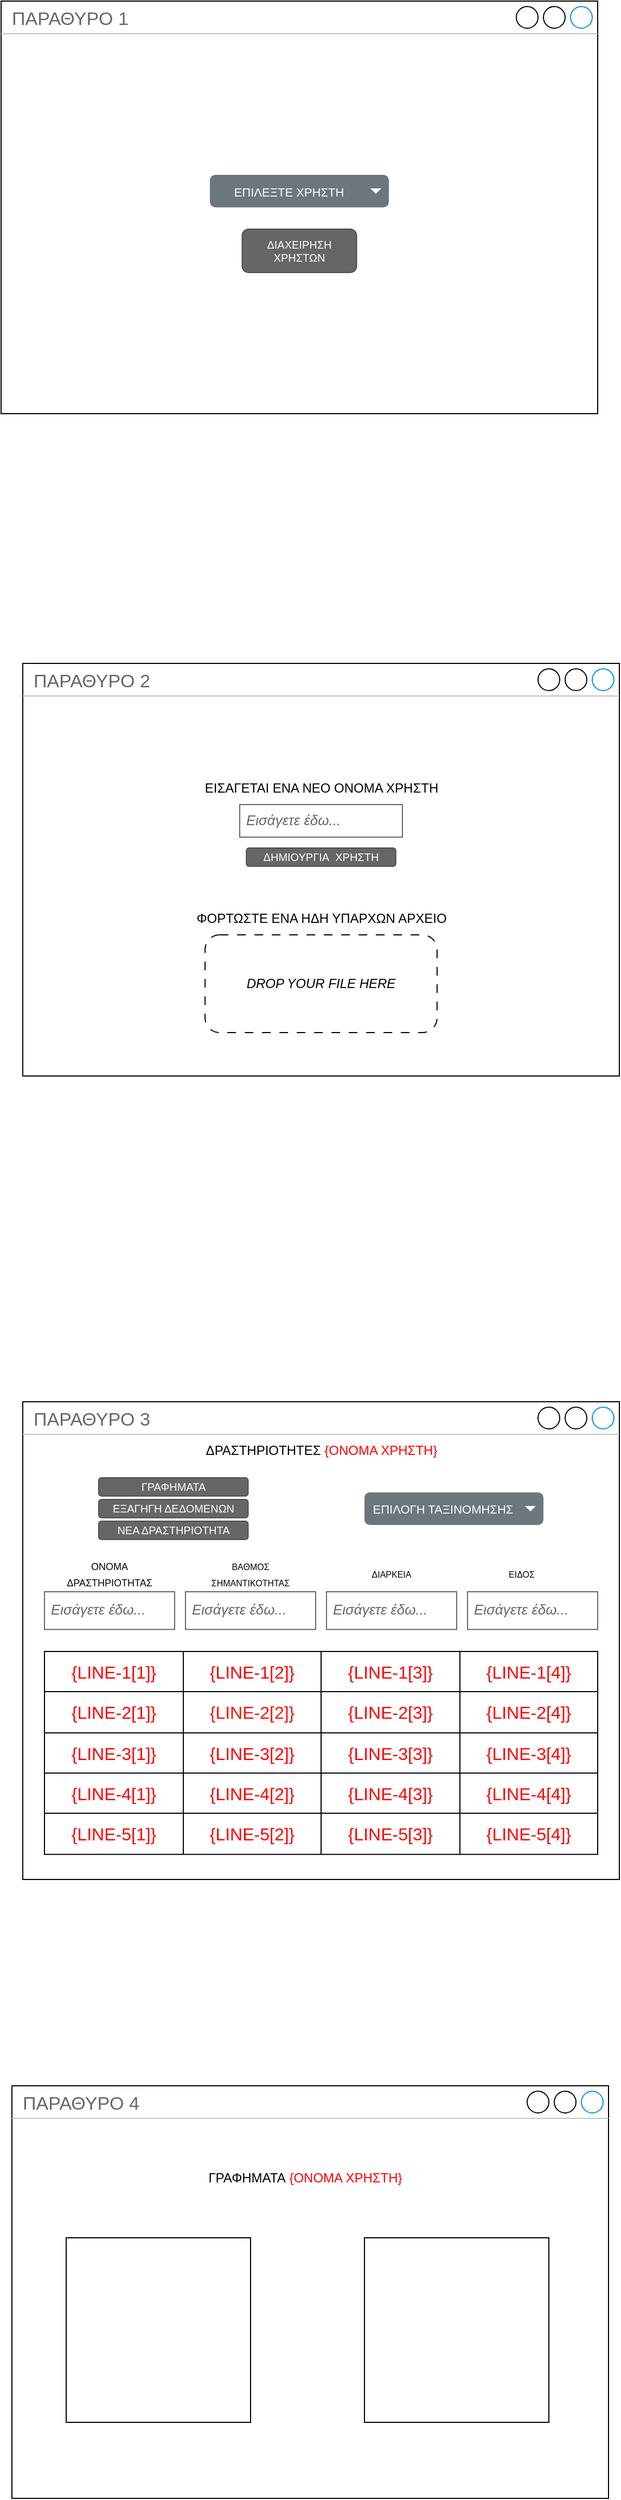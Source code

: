 <mxfile version="24.7.5">
  <diagram name="Page-1" id="EmNGIrZxWridmKG07m5n">
    <mxGraphModel dx="1434" dy="844" grid="1" gridSize="10" guides="1" tooltips="1" connect="1" arrows="1" fold="1" page="1" pageScale="1" pageWidth="850" pageHeight="1100" math="0" shadow="0">
      <root>
        <mxCell id="0" />
        <mxCell id="1" parent="0" />
        <mxCell id="9J69JPXahBDmnuKBIGHt-2" value="ΠΑΡΑΘΥΡΟ 1" style="strokeWidth=1;shadow=0;dashed=0;align=center;html=1;shape=mxgraph.mockup.containers.window;align=left;verticalAlign=top;spacingLeft=8;strokeColor2=#008cff;strokeColor3=#c4c4c4;fontColor=#666666;mainText=;fontSize=17;labelBackgroundColor=none;whiteSpace=wrap;container=1;" parent="1" vertex="1">
          <mxGeometry x="90" y="700" width="550" height="380" as="geometry" />
        </mxCell>
        <mxCell id="9J69JPXahBDmnuKBIGHt-5" value="&lt;font style=&quot;font-size: 11px;&quot;&gt;ΕΠΙΛΕΞΤΕ ΧΡΗΣΤΗ&lt;/font&gt;" style="html=1;shadow=0;dashed=0;shape=mxgraph.bootstrap.rrect;rSize=5;strokeColor=none;strokeWidth=1;fillColor=#6C767D;fontColor=#ffffff;whiteSpace=wrap;align=center;verticalAlign=middle;fontStyle=0;fontSize=14;spacingRight=20;" parent="9J69JPXahBDmnuKBIGHt-2" vertex="1">
          <mxGeometry x="192.5" y="160" width="165" height="30" as="geometry" />
        </mxCell>
        <mxCell id="9J69JPXahBDmnuKBIGHt-6" value="" style="shape=triangle;direction=south;fillColor=#ffffff;strokeColor=none;perimeter=none;" parent="9J69JPXahBDmnuKBIGHt-5" vertex="1">
          <mxGeometry x="1" y="0.5" width="10" height="5" relative="1" as="geometry">
            <mxPoint x="-17" y="-2.5" as="offset" />
          </mxGeometry>
        </mxCell>
        <mxCell id="9J69JPXahBDmnuKBIGHt-8" value="ΔΙΑΧΕΙΡΗΣΗ ΧΡΗΣΤΩΝ" style="rounded=1;html=1;shadow=0;dashed=0;whiteSpace=wrap;fontSize=10;fillColor=#666666;align=center;strokeColor=#4D4D4D;fontColor=#ffffff;" parent="9J69JPXahBDmnuKBIGHt-2" vertex="1">
          <mxGeometry x="222.25" y="210" width="105.5" height="40" as="geometry" />
        </mxCell>
        <mxCell id="9J69JPXahBDmnuKBIGHt-9" value="ΠΑΡΑΘΥΡΟ 2" style="strokeWidth=1;shadow=0;dashed=0;align=center;html=1;shape=mxgraph.mockup.containers.window;align=left;verticalAlign=top;spacingLeft=8;strokeColor2=#008cff;strokeColor3=#c4c4c4;fontColor=#666666;mainText=;fontSize=17;labelBackgroundColor=none;whiteSpace=wrap;container=1;" parent="1" vertex="1">
          <mxGeometry x="110" y="1310" width="550" height="380" as="geometry" />
        </mxCell>
        <mxCell id="9J69JPXahBDmnuKBIGHt-15" value="ΔΗΜΙΟΥΡΓΙΑ&amp;nbsp; ΧΡΗΣΤΗ" style="rounded=1;html=1;shadow=0;dashed=0;whiteSpace=wrap;fontSize=10;fillColor=#666666;align=center;strokeColor=#4D4D4D;fontColor=#ffffff;" parent="9J69JPXahBDmnuKBIGHt-9" vertex="1">
          <mxGeometry x="206.13" y="170" width="137.75" height="16.88" as="geometry" />
        </mxCell>
        <mxCell id="9J69JPXahBDmnuKBIGHt-16" value="&lt;i&gt;&lt;font style=&quot;font-size: 13px;&quot;&gt;Εισάγετε έδω...&lt;/font&gt;&lt;/i&gt;" style="strokeWidth=1;shadow=0;dashed=0;align=center;html=1;shape=mxgraph.mockup.text.textBox;fontColor=#666666;align=left;fontSize=17;spacingLeft=4;spacingTop=-3;whiteSpace=wrap;strokeColor=#666666;mainText=" parent="9J69JPXahBDmnuKBIGHt-9" vertex="1">
          <mxGeometry x="200" y="130" width="150" height="30" as="geometry" />
        </mxCell>
        <mxCell id="9J69JPXahBDmnuKBIGHt-17" value="ΕΙΣΑΓΕΤΑΙ ΕΝΑ ΝΕΟ ΟΝΟΜΑ ΧΡΗΣΤΗ" style="text;html=1;align=center;verticalAlign=middle;resizable=0;points=[];autosize=1;strokeColor=none;fillColor=none;" parent="9J69JPXahBDmnuKBIGHt-9" vertex="1">
          <mxGeometry x="155" y="100" width="240" height="30" as="geometry" />
        </mxCell>
        <mxCell id="9J69JPXahBDmnuKBIGHt-79" value="&lt;i&gt;DROP YOUR FILE HERE&lt;/i&gt;" style="rounded=1;whiteSpace=wrap;html=1;dashed=1;dashPattern=8 8;" parent="9J69JPXahBDmnuKBIGHt-9" vertex="1">
          <mxGeometry x="168.07" y="250" width="213.87" height="90" as="geometry" />
        </mxCell>
        <mxCell id="9J69JPXahBDmnuKBIGHt-81" value="ΦΟΡΤΩΣΤΕ ΕΝΑ ΗΔΗ ΥΠΑΡΧΩΝ ΑΡΧΕΙΟ" style="text;html=1;align=center;verticalAlign=middle;resizable=0;points=[];autosize=1;strokeColor=none;fillColor=none;" parent="9J69JPXahBDmnuKBIGHt-9" vertex="1">
          <mxGeometry x="150" y="220" width="250" height="30" as="geometry" />
        </mxCell>
        <mxCell id="9J69JPXahBDmnuKBIGHt-19" value="ΠΑΡΑΘΥΡΟ 3" style="strokeWidth=1;shadow=0;dashed=0;align=center;html=1;shape=mxgraph.mockup.containers.window;align=left;verticalAlign=top;spacingLeft=8;strokeColor2=#008cff;strokeColor3=#c4c4c4;fontColor=#666666;mainText=;fontSize=17;labelBackgroundColor=none;whiteSpace=wrap;container=1;" parent="1" vertex="1">
          <mxGeometry x="110" y="1990" width="550" height="440" as="geometry" />
        </mxCell>
        <mxCell id="9J69JPXahBDmnuKBIGHt-21" value="&lt;i&gt;&lt;font style=&quot;font-size: 13px;&quot;&gt;Εισάγετε έδω...&lt;/font&gt;&lt;/i&gt;" style="strokeWidth=1;shadow=0;dashed=0;align=center;html=1;shape=mxgraph.mockup.text.textBox;fontColor=#666666;align=left;fontSize=17;spacingLeft=4;spacingTop=-3;whiteSpace=wrap;strokeColor=#666666;mainText=" parent="9J69JPXahBDmnuKBIGHt-19" vertex="1">
          <mxGeometry x="20" y="174.997" width="120" height="34.737" as="geometry" />
        </mxCell>
        <mxCell id="9J69JPXahBDmnuKBIGHt-22" value="ΔΡΑΣΤΗΡΙΟΤΗΤΕΣ&amp;nbsp;&lt;span style=&quot;color: rgb(255, 0, 0);&quot;&gt;{ΟΝΟΜΑ ΧΡΗΣΤΗ}&lt;/span&gt;" style="text;html=1;align=center;verticalAlign=middle;resizable=0;points=[];autosize=1;strokeColor=none;fillColor=none;" parent="9J69JPXahBDmnuKBIGHt-19" vertex="1">
          <mxGeometry x="155" y="29.996" width="240" height="30" as="geometry" />
        </mxCell>
        <mxCell id="9J69JPXahBDmnuKBIGHt-25" value="&lt;i&gt;&lt;font style=&quot;font-size: 13px;&quot;&gt;Εισάγετε έδω...&lt;/font&gt;&lt;/i&gt;" style="strokeWidth=1;shadow=0;dashed=0;align=center;html=1;shape=mxgraph.mockup.text.textBox;fontColor=#666666;align=left;fontSize=17;spacingLeft=4;spacingTop=-3;whiteSpace=wrap;strokeColor=#666666;mainText=" parent="9J69JPXahBDmnuKBIGHt-19" vertex="1">
          <mxGeometry x="150" y="174.997" width="120" height="34.737" as="geometry" />
        </mxCell>
        <mxCell id="9J69JPXahBDmnuKBIGHt-26" value="&lt;i&gt;&lt;font style=&quot;font-size: 13px;&quot;&gt;Εισάγετε έδω...&lt;/font&gt;&lt;/i&gt;" style="strokeWidth=1;shadow=0;dashed=0;align=center;html=1;shape=mxgraph.mockup.text.textBox;fontColor=#666666;align=left;fontSize=17;spacingLeft=4;spacingTop=-3;whiteSpace=wrap;strokeColor=#666666;mainText=" parent="9J69JPXahBDmnuKBIGHt-19" vertex="1">
          <mxGeometry x="280" y="174.997" width="120" height="34.737" as="geometry" />
        </mxCell>
        <mxCell id="9J69JPXahBDmnuKBIGHt-27" value="&lt;i&gt;&lt;font style=&quot;font-size: 13px;&quot;&gt;Εισάγετε έδω...&lt;/font&gt;&lt;/i&gt;" style="strokeWidth=1;shadow=0;dashed=0;align=center;html=1;shape=mxgraph.mockup.text.textBox;fontColor=#666666;align=left;fontSize=17;spacingLeft=4;spacingTop=-3;whiteSpace=wrap;strokeColor=#666666;mainText=" parent="9J69JPXahBDmnuKBIGHt-19" vertex="1">
          <mxGeometry x="410" y="174.997" width="120" height="34.737" as="geometry" />
        </mxCell>
        <mxCell id="9J69JPXahBDmnuKBIGHt-28" value="" style="shape=table;startSize=0;container=1;collapsible=0;childLayout=tableLayout;fontSize=16;fontColor=#ff0000;" parent="9J69JPXahBDmnuKBIGHt-19" vertex="1">
          <mxGeometry x="20" y="230" width="510" height="186.84" as="geometry" />
        </mxCell>
        <mxCell id="9J69JPXahBDmnuKBIGHt-29" value="" style="shape=tableRow;horizontal=0;startSize=0;swimlaneHead=0;swimlaneBody=0;strokeColor=inherit;top=0;left=0;bottom=0;right=0;collapsible=0;dropTarget=0;fillColor=none;points=[[0,0.5],[1,0.5]];portConstraint=eastwest;fontSize=16;" parent="9J69JPXahBDmnuKBIGHt-28" vertex="1">
          <mxGeometry width="510" height="37" as="geometry" />
        </mxCell>
        <mxCell id="9J69JPXahBDmnuKBIGHt-30" value="&lt;font color=&quot;#ff0000&quot;&gt;{LINE-1[1]}&lt;/font&gt;" style="shape=partialRectangle;html=1;whiteSpace=wrap;connectable=0;strokeColor=inherit;overflow=hidden;fillColor=none;top=0;left=0;bottom=0;right=0;pointerEvents=1;fontSize=16;" parent="9J69JPXahBDmnuKBIGHt-29" vertex="1">
          <mxGeometry width="128" height="37" as="geometry">
            <mxRectangle width="128" height="37" as="alternateBounds" />
          </mxGeometry>
        </mxCell>
        <mxCell id="9J69JPXahBDmnuKBIGHt-31" value="&lt;font color=&quot;#ff0000&quot;&gt;{LINE-1[2]}&lt;/font&gt;" style="shape=partialRectangle;html=1;whiteSpace=wrap;connectable=0;strokeColor=inherit;overflow=hidden;fillColor=none;top=0;left=0;bottom=0;right=0;pointerEvents=1;fontSize=16;" parent="9J69JPXahBDmnuKBIGHt-29" vertex="1">
          <mxGeometry x="128" width="127" height="37" as="geometry">
            <mxRectangle width="127" height="37" as="alternateBounds" />
          </mxGeometry>
        </mxCell>
        <mxCell id="9J69JPXahBDmnuKBIGHt-32" value="&lt;font color=&quot;#ff0000&quot;&gt;{LINE-1[3]}&lt;/font&gt;" style="shape=partialRectangle;html=1;whiteSpace=wrap;connectable=0;strokeColor=inherit;overflow=hidden;fillColor=none;top=0;left=0;bottom=0;right=0;pointerEvents=1;fontSize=16;" parent="9J69JPXahBDmnuKBIGHt-29" vertex="1">
          <mxGeometry x="255" width="128" height="37" as="geometry">
            <mxRectangle width="128" height="37" as="alternateBounds" />
          </mxGeometry>
        </mxCell>
        <mxCell id="9J69JPXahBDmnuKBIGHt-41" value="&lt;font color=&quot;#ff0000&quot;&gt;{LINE-1[4]}&lt;/font&gt;" style="shape=partialRectangle;html=1;whiteSpace=wrap;connectable=0;strokeColor=inherit;overflow=hidden;fillColor=none;top=0;left=0;bottom=0;right=0;pointerEvents=1;fontSize=16;" parent="9J69JPXahBDmnuKBIGHt-29" vertex="1">
          <mxGeometry x="383" width="127" height="37" as="geometry">
            <mxRectangle width="127" height="37" as="alternateBounds" />
          </mxGeometry>
        </mxCell>
        <mxCell id="9J69JPXahBDmnuKBIGHt-33" value="" style="shape=tableRow;horizontal=0;startSize=0;swimlaneHead=0;swimlaneBody=0;strokeColor=inherit;top=0;left=0;bottom=0;right=0;collapsible=0;dropTarget=0;fillColor=none;points=[[0,0.5],[1,0.5]];portConstraint=eastwest;fontSize=16;" parent="9J69JPXahBDmnuKBIGHt-28" vertex="1">
          <mxGeometry y="37" width="510" height="38" as="geometry" />
        </mxCell>
        <mxCell id="9J69JPXahBDmnuKBIGHt-34" value="&lt;font color=&quot;#ff0000&quot;&gt;{LINE-2[1]}&lt;/font&gt;" style="shape=partialRectangle;html=1;whiteSpace=wrap;connectable=0;strokeColor=inherit;overflow=hidden;fillColor=none;top=0;left=0;bottom=0;right=0;pointerEvents=1;fontSize=16;" parent="9J69JPXahBDmnuKBIGHt-33" vertex="1">
          <mxGeometry width="128" height="38" as="geometry">
            <mxRectangle width="128" height="38" as="alternateBounds" />
          </mxGeometry>
        </mxCell>
        <mxCell id="9J69JPXahBDmnuKBIGHt-35" value="&lt;font color=&quot;#ff1100&quot;&gt;{LINE-2[2]}&lt;/font&gt;" style="shape=partialRectangle;html=1;whiteSpace=wrap;connectable=0;strokeColor=inherit;overflow=hidden;fillColor=none;top=0;left=0;bottom=0;right=0;pointerEvents=1;fontSize=16;" parent="9J69JPXahBDmnuKBIGHt-33" vertex="1">
          <mxGeometry x="128" width="127" height="38" as="geometry">
            <mxRectangle width="127" height="38" as="alternateBounds" />
          </mxGeometry>
        </mxCell>
        <mxCell id="9J69JPXahBDmnuKBIGHt-36" value="&lt;font color=&quot;#ff0000&quot;&gt;{LINE-2[3]}&lt;/font&gt;" style="shape=partialRectangle;html=1;whiteSpace=wrap;connectable=0;strokeColor=inherit;overflow=hidden;fillColor=none;top=0;left=0;bottom=0;right=0;pointerEvents=1;fontSize=16;" parent="9J69JPXahBDmnuKBIGHt-33" vertex="1">
          <mxGeometry x="255" width="128" height="38" as="geometry">
            <mxRectangle width="128" height="38" as="alternateBounds" />
          </mxGeometry>
        </mxCell>
        <mxCell id="9J69JPXahBDmnuKBIGHt-42" value="&lt;font color=&quot;#ff0000&quot;&gt;{LINE-2[4]}&lt;/font&gt;" style="shape=partialRectangle;html=1;whiteSpace=wrap;connectable=0;strokeColor=inherit;overflow=hidden;fillColor=none;top=0;left=0;bottom=0;right=0;pointerEvents=1;fontSize=16;" parent="9J69JPXahBDmnuKBIGHt-33" vertex="1">
          <mxGeometry x="383" width="127" height="38" as="geometry">
            <mxRectangle width="127" height="38" as="alternateBounds" />
          </mxGeometry>
        </mxCell>
        <mxCell id="9J69JPXahBDmnuKBIGHt-37" value="" style="shape=tableRow;horizontal=0;startSize=0;swimlaneHead=0;swimlaneBody=0;strokeColor=inherit;top=0;left=0;bottom=0;right=0;collapsible=0;dropTarget=0;fillColor=none;points=[[0,0.5],[1,0.5]];portConstraint=eastwest;fontSize=16;" parent="9J69JPXahBDmnuKBIGHt-28" vertex="1">
          <mxGeometry y="75" width="510" height="37" as="geometry" />
        </mxCell>
        <mxCell id="9J69JPXahBDmnuKBIGHt-38" value="&lt;font color=&quot;#ff0000&quot;&gt;{LINE-3[1]}&lt;/font&gt;" style="shape=partialRectangle;html=1;whiteSpace=wrap;connectable=0;strokeColor=inherit;overflow=hidden;fillColor=none;top=0;left=0;bottom=0;right=0;pointerEvents=1;fontSize=16;" parent="9J69JPXahBDmnuKBIGHt-37" vertex="1">
          <mxGeometry width="128" height="37" as="geometry">
            <mxRectangle width="128" height="37" as="alternateBounds" />
          </mxGeometry>
        </mxCell>
        <mxCell id="9J69JPXahBDmnuKBIGHt-39" value="&lt;font color=&quot;#ff0000&quot;&gt;{LINE-3[2]}&lt;/font&gt;" style="shape=partialRectangle;html=1;whiteSpace=wrap;connectable=0;strokeColor=inherit;overflow=hidden;fillColor=none;top=0;left=0;bottom=0;right=0;pointerEvents=1;fontSize=16;" parent="9J69JPXahBDmnuKBIGHt-37" vertex="1">
          <mxGeometry x="128" width="127" height="37" as="geometry">
            <mxRectangle width="127" height="37" as="alternateBounds" />
          </mxGeometry>
        </mxCell>
        <mxCell id="9J69JPXahBDmnuKBIGHt-40" value="&lt;font color=&quot;#ff0000&quot;&gt;{LINE-3[3]}&lt;/font&gt;" style="shape=partialRectangle;html=1;whiteSpace=wrap;connectable=0;strokeColor=inherit;overflow=hidden;fillColor=none;top=0;left=0;bottom=0;right=0;pointerEvents=1;fontSize=16;" parent="9J69JPXahBDmnuKBIGHt-37" vertex="1">
          <mxGeometry x="255" width="128" height="37" as="geometry">
            <mxRectangle width="128" height="37" as="alternateBounds" />
          </mxGeometry>
        </mxCell>
        <mxCell id="9J69JPXahBDmnuKBIGHt-43" value="&lt;font color=&quot;#ff0000&quot;&gt;{LINE-3[4]}&lt;/font&gt;" style="shape=partialRectangle;html=1;whiteSpace=wrap;connectable=0;strokeColor=inherit;overflow=hidden;fillColor=none;top=0;left=0;bottom=0;right=0;pointerEvents=1;fontSize=16;" parent="9J69JPXahBDmnuKBIGHt-37" vertex="1">
          <mxGeometry x="383" width="127" height="37" as="geometry">
            <mxRectangle width="127" height="37" as="alternateBounds" />
          </mxGeometry>
        </mxCell>
        <mxCell id="9J69JPXahBDmnuKBIGHt-44" style="shape=tableRow;horizontal=0;startSize=0;swimlaneHead=0;swimlaneBody=0;strokeColor=inherit;top=0;left=0;bottom=0;right=0;collapsible=0;dropTarget=0;fillColor=none;points=[[0,0.5],[1,0.5]];portConstraint=eastwest;fontSize=16;" parent="9J69JPXahBDmnuKBIGHt-28" vertex="1">
          <mxGeometry y="112" width="510" height="37" as="geometry" />
        </mxCell>
        <mxCell id="9J69JPXahBDmnuKBIGHt-45" value="&lt;font color=&quot;#ff0000&quot;&gt;{LINE-4[1]}&lt;/font&gt;" style="shape=partialRectangle;html=1;whiteSpace=wrap;connectable=0;strokeColor=inherit;overflow=hidden;fillColor=none;top=0;left=0;bottom=0;right=0;pointerEvents=1;fontSize=16;" parent="9J69JPXahBDmnuKBIGHt-44" vertex="1">
          <mxGeometry width="128" height="37" as="geometry">
            <mxRectangle width="128" height="37" as="alternateBounds" />
          </mxGeometry>
        </mxCell>
        <mxCell id="9J69JPXahBDmnuKBIGHt-46" value="&lt;font color=&quot;#ff0000&quot;&gt;{LINE-4[2]}&lt;/font&gt;" style="shape=partialRectangle;html=1;whiteSpace=wrap;connectable=0;strokeColor=inherit;overflow=hidden;fillColor=none;top=0;left=0;bottom=0;right=0;pointerEvents=1;fontSize=16;" parent="9J69JPXahBDmnuKBIGHt-44" vertex="1">
          <mxGeometry x="128" width="127" height="37" as="geometry">
            <mxRectangle width="127" height="37" as="alternateBounds" />
          </mxGeometry>
        </mxCell>
        <mxCell id="9J69JPXahBDmnuKBIGHt-47" value="&lt;font color=&quot;#ff0000&quot;&gt;{LINE-4[3]}&lt;/font&gt;" style="shape=partialRectangle;html=1;whiteSpace=wrap;connectable=0;strokeColor=inherit;overflow=hidden;fillColor=none;top=0;left=0;bottom=0;right=0;pointerEvents=1;fontSize=16;" parent="9J69JPXahBDmnuKBIGHt-44" vertex="1">
          <mxGeometry x="255" width="128" height="37" as="geometry">
            <mxRectangle width="128" height="37" as="alternateBounds" />
          </mxGeometry>
        </mxCell>
        <mxCell id="9J69JPXahBDmnuKBIGHt-48" value="&lt;font color=&quot;#ff0000&quot;&gt;{LINE-4[4]}&lt;/font&gt;" style="shape=partialRectangle;html=1;whiteSpace=wrap;connectable=0;strokeColor=inherit;overflow=hidden;fillColor=none;top=0;left=0;bottom=0;right=0;pointerEvents=1;fontSize=16;" parent="9J69JPXahBDmnuKBIGHt-44" vertex="1">
          <mxGeometry x="383" width="127" height="37" as="geometry">
            <mxRectangle width="127" height="37" as="alternateBounds" />
          </mxGeometry>
        </mxCell>
        <mxCell id="9J69JPXahBDmnuKBIGHt-49" style="shape=tableRow;horizontal=0;startSize=0;swimlaneHead=0;swimlaneBody=0;strokeColor=inherit;top=0;left=0;bottom=0;right=0;collapsible=0;dropTarget=0;fillColor=none;points=[[0,0.5],[1,0.5]];portConstraint=eastwest;fontSize=16;" parent="9J69JPXahBDmnuKBIGHt-28" vertex="1">
          <mxGeometry y="149" width="510" height="38" as="geometry" />
        </mxCell>
        <mxCell id="9J69JPXahBDmnuKBIGHt-50" value="&lt;font color=&quot;#ff0000&quot;&gt;{LINE-5[1]}&lt;/font&gt;" style="shape=partialRectangle;html=1;whiteSpace=wrap;connectable=0;strokeColor=inherit;overflow=hidden;fillColor=none;top=0;left=0;bottom=0;right=0;pointerEvents=1;fontSize=16;" parent="9J69JPXahBDmnuKBIGHt-49" vertex="1">
          <mxGeometry width="128" height="38" as="geometry">
            <mxRectangle width="128" height="38" as="alternateBounds" />
          </mxGeometry>
        </mxCell>
        <mxCell id="9J69JPXahBDmnuKBIGHt-51" value="&lt;font color=&quot;#ff0000&quot;&gt;{LINE-5[2]}&lt;/font&gt;" style="shape=partialRectangle;html=1;whiteSpace=wrap;connectable=0;strokeColor=inherit;overflow=hidden;fillColor=none;top=0;left=0;bottom=0;right=0;pointerEvents=1;fontSize=16;" parent="9J69JPXahBDmnuKBIGHt-49" vertex="1">
          <mxGeometry x="128" width="127" height="38" as="geometry">
            <mxRectangle width="127" height="38" as="alternateBounds" />
          </mxGeometry>
        </mxCell>
        <mxCell id="9J69JPXahBDmnuKBIGHt-52" value="&lt;font color=&quot;#ff0000&quot;&gt;{LINE-5[3]}&lt;/font&gt;" style="shape=partialRectangle;html=1;whiteSpace=wrap;connectable=0;strokeColor=inherit;overflow=hidden;fillColor=none;top=0;left=0;bottom=0;right=0;pointerEvents=1;fontSize=16;" parent="9J69JPXahBDmnuKBIGHt-49" vertex="1">
          <mxGeometry x="255" width="128" height="38" as="geometry">
            <mxRectangle width="128" height="38" as="alternateBounds" />
          </mxGeometry>
        </mxCell>
        <mxCell id="9J69JPXahBDmnuKBIGHt-53" value="&lt;font color=&quot;#ff0000&quot;&gt;{LINE-5[4]}&lt;/font&gt;" style="shape=partialRectangle;html=1;whiteSpace=wrap;connectable=0;strokeColor=inherit;overflow=hidden;fillColor=none;top=0;left=0;bottom=0;right=0;pointerEvents=1;fontSize=16;" parent="9J69JPXahBDmnuKBIGHt-49" vertex="1">
          <mxGeometry x="383" width="127" height="38" as="geometry">
            <mxRectangle width="127" height="38" as="alternateBounds" />
          </mxGeometry>
        </mxCell>
        <mxCell id="9J69JPXahBDmnuKBIGHt-54" value="&lt;font style=&quot;font-size: 9px;&quot;&gt;ΟΝΟΜΑ ΔΡΑΣΤΗΡΙΟΤΗΤΑΣ&lt;/font&gt;" style="text;html=1;align=center;verticalAlign=middle;whiteSpace=wrap;rounded=0;" parent="9J69JPXahBDmnuKBIGHt-19" vertex="1">
          <mxGeometry x="50" y="140.262" width="60" height="34.737" as="geometry" />
        </mxCell>
        <mxCell id="9J69JPXahBDmnuKBIGHt-55" value="&lt;font style=&quot;font-size: 8px;&quot;&gt;ΒΑΘΜΟΣ ΣΗΜΑΝΤΙΚΟΤΗΤΑΣ&lt;/font&gt;" style="text;html=1;align=center;verticalAlign=middle;whiteSpace=wrap;rounded=0;" parent="9J69JPXahBDmnuKBIGHt-19" vertex="1">
          <mxGeometry x="180" y="140.262" width="60" height="34.737" as="geometry" />
        </mxCell>
        <mxCell id="9J69JPXahBDmnuKBIGHt-56" value="&lt;span style=&quot;font-size: 8px;&quot;&gt;ΔΙΑΡΚΕΙΑ&lt;/span&gt;" style="text;html=1;align=center;verticalAlign=middle;whiteSpace=wrap;rounded=0;" parent="9J69JPXahBDmnuKBIGHt-19" vertex="1">
          <mxGeometry x="310" y="140.262" width="60" height="34.737" as="geometry" />
        </mxCell>
        <mxCell id="9J69JPXahBDmnuKBIGHt-57" value="&lt;span style=&quot;font-size: 8px;&quot;&gt;ΕΙΔΟΣ&lt;/span&gt;" style="text;html=1;align=center;verticalAlign=middle;whiteSpace=wrap;rounded=0;" parent="9J69JPXahBDmnuKBIGHt-19" vertex="1">
          <mxGeometry x="430" y="140.262" width="60" height="34.737" as="geometry" />
        </mxCell>
        <mxCell id="9J69JPXahBDmnuKBIGHt-61" value="ΓΡΑΦΗΜΑΤΑ" style="rounded=1;html=1;shadow=0;dashed=0;whiteSpace=wrap;fontSize=10;fillColor=#666666;align=center;strokeColor=#4D4D4D;fontColor=#ffffff;" parent="9J69JPXahBDmnuKBIGHt-19" vertex="1">
          <mxGeometry x="70" y="70" width="137.75" height="16.88" as="geometry" />
        </mxCell>
        <mxCell id="9J69JPXahBDmnuKBIGHt-82" value="ΕΞΑΓΗΓΗ ΔΕΔΟΜΕΝΩΝ" style="rounded=1;html=1;shadow=0;dashed=0;whiteSpace=wrap;fontSize=10;fillColor=#666666;align=center;strokeColor=#4D4D4D;fontColor=#ffffff;" parent="9J69JPXahBDmnuKBIGHt-19" vertex="1">
          <mxGeometry x="70" y="90" width="137.75" height="16.88" as="geometry" />
        </mxCell>
        <mxCell id="9J69JPXahBDmnuKBIGHt-60" value="ΝΕΑ ΔΡΑΣΤΗΡΙΟΤΗΤΑ" style="rounded=1;html=1;shadow=0;dashed=0;whiteSpace=wrap;fontSize=10;fillColor=#666666;align=center;strokeColor=#4D4D4D;fontColor=#ffffff;" parent="9J69JPXahBDmnuKBIGHt-19" vertex="1">
          <mxGeometry x="70" y="110.0" width="137.75" height="16.88" as="geometry" />
        </mxCell>
        <mxCell id="l1_Ih6lgjrm3i-Alj_UY-1" value="&lt;span style=&quot;font-size: 11px;&quot;&gt;ΕΠΙΛΟΓΗ ΤΑΞΙΝΟΜΗΣΗΣ&lt;/span&gt;" style="html=1;shadow=0;dashed=0;shape=mxgraph.bootstrap.rrect;rSize=5;strokeColor=none;strokeWidth=1;fillColor=#6C767D;fontColor=#ffffff;whiteSpace=wrap;align=center;verticalAlign=middle;fontStyle=0;fontSize=14;spacingRight=20;" vertex="1" parent="9J69JPXahBDmnuKBIGHt-19">
          <mxGeometry x="315" y="83.44" width="165" height="30" as="geometry" />
        </mxCell>
        <mxCell id="l1_Ih6lgjrm3i-Alj_UY-2" value="" style="shape=triangle;direction=south;fillColor=#ffffff;strokeColor=none;perimeter=none;" vertex="1" parent="l1_Ih6lgjrm3i-Alj_UY-1">
          <mxGeometry x="1" y="0.5" width="10" height="5" relative="1" as="geometry">
            <mxPoint x="-17" y="-2.5" as="offset" />
          </mxGeometry>
        </mxCell>
        <mxCell id="9J69JPXahBDmnuKBIGHt-62" value="ΠΑΡΑΘΥΡΟ 4" style="strokeWidth=1;shadow=0;dashed=0;align=center;html=1;shape=mxgraph.mockup.containers.window;align=left;verticalAlign=top;spacingLeft=8;strokeColor2=#008cff;strokeColor3=#c4c4c4;fontColor=#666666;mainText=;fontSize=17;labelBackgroundColor=none;whiteSpace=wrap;container=1;" parent="1" vertex="1">
          <mxGeometry x="100" y="2620" width="550" height="380" as="geometry" />
        </mxCell>
        <mxCell id="9J69JPXahBDmnuKBIGHt-67" value="ΓΡΑΦΗΜΑΤΑ&amp;nbsp;&lt;span style=&quot;color: rgb(255, 0, 0);&quot;&gt;{ΟΝΟΜΑ ΧΡΗΣΤΗ}&lt;/span&gt;" style="text;html=1;align=center;verticalAlign=middle;resizable=0;points=[];autosize=1;strokeColor=none;fillColor=none;" parent="9J69JPXahBDmnuKBIGHt-62" vertex="1">
          <mxGeometry x="170" y="69.996" width="200" height="30" as="geometry" />
        </mxCell>
        <mxCell id="9J69JPXahBDmnuKBIGHt-68" value="" style="whiteSpace=wrap;html=1;aspect=fixed;" parent="9J69JPXahBDmnuKBIGHt-62" vertex="1">
          <mxGeometry x="50" y="140" width="170" height="170" as="geometry" />
        </mxCell>
        <mxCell id="9J69JPXahBDmnuKBIGHt-69" value="" style="whiteSpace=wrap;html=1;aspect=fixed;" parent="9J69JPXahBDmnuKBIGHt-62" vertex="1">
          <mxGeometry x="325" y="140" width="170" height="170" as="geometry" />
        </mxCell>
      </root>
    </mxGraphModel>
  </diagram>
</mxfile>
